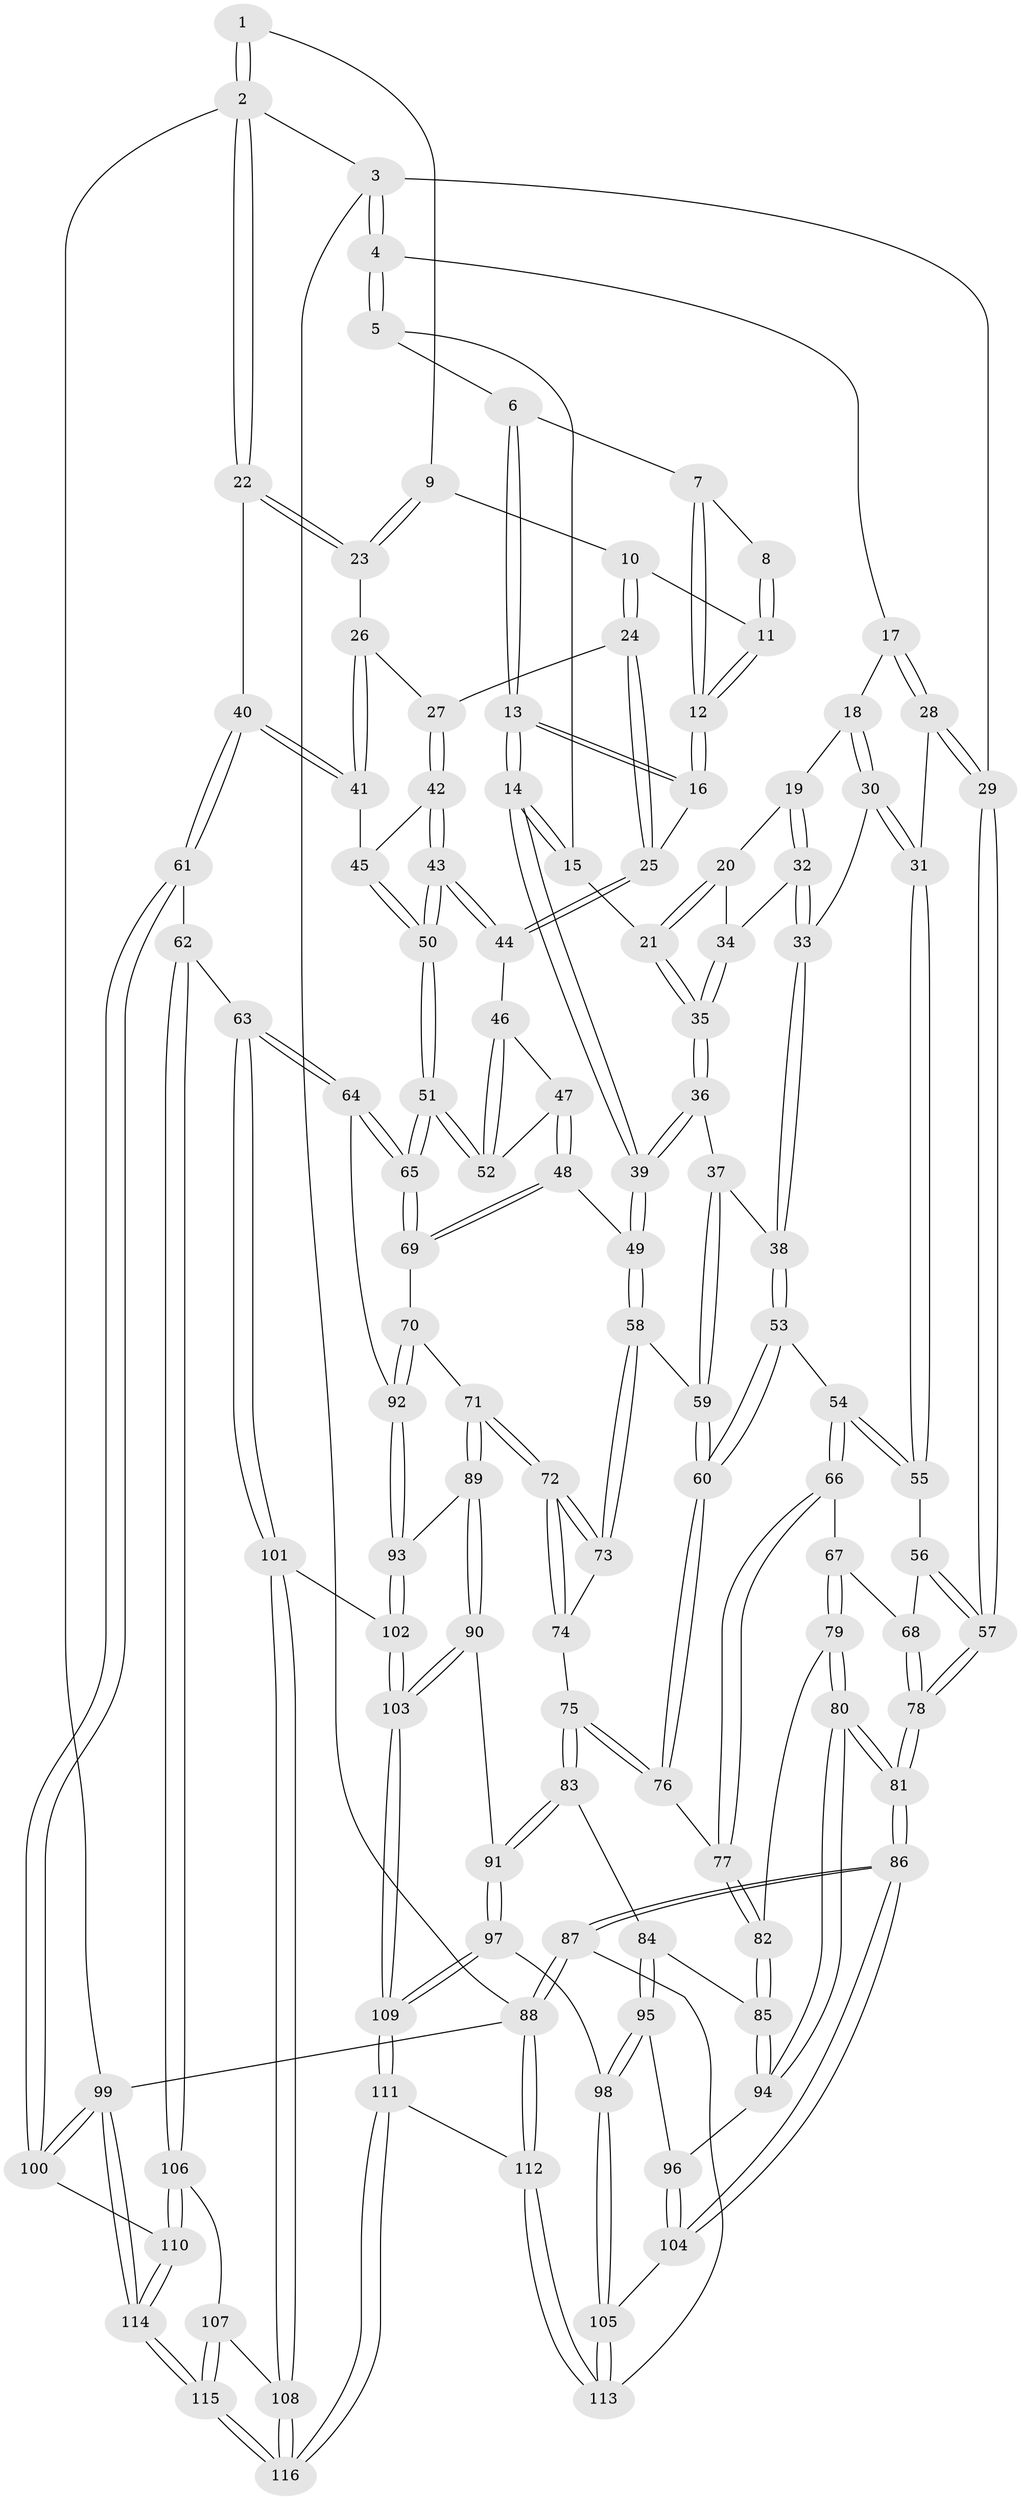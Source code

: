 // Generated by graph-tools (version 1.1) at 2025/02/03/09/25 05:02:17]
// undirected, 116 vertices, 287 edges
graph export_dot {
graph [start="1"]
  node [color=gray90,style=filled];
  1 [pos="+0.8919188434120673+0"];
  2 [pos="+1+0"];
  3 [pos="+0+0"];
  4 [pos="+0.022558306869773385+0"];
  5 [pos="+0.46933633164567823+0"];
  6 [pos="+0.4887959966805368+0"];
  7 [pos="+0.5753658918797423+0"];
  8 [pos="+0.6922570032348092+0"];
  9 [pos="+0.8693594045598068+0.09150334491865889"];
  10 [pos="+0.8240103849041107+0.09446100205148036"];
  11 [pos="+0.8001601459210168+0.08405468455617546"];
  12 [pos="+0.6521928865858144+0.13596246889522512"];
  13 [pos="+0.5124663224317104+0.22642248088597222"];
  14 [pos="+0.4872864296157941+0.2384786291003901"];
  15 [pos="+0.4281330143618356+0"];
  16 [pos="+0.6260753276525984+0.2065819421483891"];
  17 [pos="+0.02892919869492154+0"];
  18 [pos="+0.1476688944202455+0"];
  19 [pos="+0.26228885291107296+0.10700227963414943"];
  20 [pos="+0.26382962781693886+0.10790840630700592"];
  21 [pos="+0.36216300325842804+0.16450421369442347"];
  22 [pos="+1+0.14108945690182842"];
  23 [pos="+1+0.15357679829968765"];
  24 [pos="+0.7940412456861341+0.2527085304446037"];
  25 [pos="+0.6624362984833255+0.24075345600685935"];
  26 [pos="+0.8631912082732492+0.2598984441672512"];
  27 [pos="+0.8110666974387887+0.2630122425464981"];
  28 [pos="+0.05980230732535709+0.26504495705227676"];
  29 [pos="+0+0.28669569648229326"];
  30 [pos="+0.14536270880092023+0.288402134793994"];
  31 [pos="+0.13279780564211519+0.29243489700592856"];
  32 [pos="+0.21867874127523512+0.21202393084724439"];
  33 [pos="+0.1535039270969867+0.28952556849421063"];
  34 [pos="+0.25621795612397086+0.21403929494674967"];
  35 [pos="+0.40396787765603287+0.23333461992550622"];
  36 [pos="+0.4189807598433642+0.2541846501296415"];
  37 [pos="+0.27873730659493373+0.3141936859754402"];
  38 [pos="+0.22939332720755626+0.32585713472862"];
  39 [pos="+0.442942919696937+0.26348225146287024"];
  40 [pos="+1+0.5003497219542498"];
  41 [pos="+0.915822285111797+0.3805956820181608"];
  42 [pos="+0.8107331115684538+0.26857901284680497"];
  43 [pos="+0.7736804662422659+0.41254065658205363"];
  44 [pos="+0.6657006238799723+0.27205692699380757"];
  45 [pos="+0.85759742821316+0.38322659305432083"];
  46 [pos="+0.657187511557153+0.3169815529290894"];
  47 [pos="+0.5839295180229112+0.390790705437233"];
  48 [pos="+0.4802462265540644+0.4012971684378436"];
  49 [pos="+0.46187091924392026+0.3895903170306168"];
  50 [pos="+0.7755165801542792+0.42434580997356486"];
  51 [pos="+0.7323931956304416+0.5601576909498135"];
  52 [pos="+0.6687628229722125+0.4333112410469017"];
  53 [pos="+0.23432774020468453+0.4669425187847732"];
  54 [pos="+0.1523233491860967+0.4793223708077815"];
  55 [pos="+0.10610532368407317+0.3591527027695675"];
  56 [pos="+0.03862938945324144+0.4121565690036192"];
  57 [pos="+0+0.3579950821341988"];
  58 [pos="+0.44745733954239036+0.4069051560884481"];
  59 [pos="+0.32466772979646064+0.43134100538200226"];
  60 [pos="+0.2530519548685283+0.4817599834317455"];
  61 [pos="+1+0.5618594347861842"];
  62 [pos="+0.8108876021707848+0.6306326042716792"];
  63 [pos="+0.805186652612178+0.6284664410501765"];
  64 [pos="+0.7432223977860082+0.5909329299864748"];
  65 [pos="+0.7324372440303386+0.5650720034237855"];
  66 [pos="+0.13106959595670786+0.49819087310822974"];
  67 [pos="+0.10468915812483538+0.5088984735570848"];
  68 [pos="+0.06447916181711168+0.49571153470275064"];
  69 [pos="+0.5478581451948904+0.48238867758899134"];
  70 [pos="+0.4694313372926972+0.6107020966529946"];
  71 [pos="+0.44788756809852015+0.6157657076303932"];
  72 [pos="+0.42553699169816206+0.585723536051942"];
  73 [pos="+0.44643397525316963+0.4094673565108372"];
  74 [pos="+0.3009712576815704+0.5472139677910242"];
  75 [pos="+0.2910606601485913+0.5477273427136284"];
  76 [pos="+0.2590841165156935+0.4939503192192869"];
  77 [pos="+0.17227332687771543+0.5631438199786275"];
  78 [pos="+0+0.6434687531186206"];
  79 [pos="+0.09700350224221403+0.6029269856583563"];
  80 [pos="+0+0.711273484471953"];
  81 [pos="+0+0.7474001087152373"];
  82 [pos="+0.19640132858984782+0.6401312399735551"];
  83 [pos="+0.24209556262133974+0.6542826270504248"];
  84 [pos="+0.2265268488691859+0.656401723631881"];
  85 [pos="+0.21411680997753704+0.6537459535996787"];
  86 [pos="+0+0.8973046572638941"];
  87 [pos="+0+0.9116152974739199"];
  88 [pos="+0+1"];
  89 [pos="+0.4225786670927056+0.6891381394118962"];
  90 [pos="+0.38709101433087817+0.73284902360862"];
  91 [pos="+0.29975143502511825+0.7052108950590539"];
  92 [pos="+0.6485551507366212+0.639209367189612"];
  93 [pos="+0.5809082487023011+0.7352216008347703"];
  94 [pos="+0.09103184503679741+0.7250950436404273"];
  95 [pos="+0.1792218267210937+0.7806331418303171"];
  96 [pos="+0.15135431591247214+0.7873845939852058"];
  97 [pos="+0.24515478750332545+0.808373116122489"];
  98 [pos="+0.22177295128469515+0.8113520921830949"];
  99 [pos="+1+1"];
  100 [pos="+1+0.6984212224430543"];
  101 [pos="+0.6473686167768469+0.843160116844428"];
  102 [pos="+0.5664664479627664+0.8160847187432653"];
  103 [pos="+0.4320446744687005+0.9095330591666891"];
  104 [pos="+0.11605035876682622+0.8574888416697912"];
  105 [pos="+0.18026854427656322+0.8999269047239796"];
  106 [pos="+0.825907251874072+0.7777587900082293"];
  107 [pos="+0.8210083156555781+0.7855205783696554"];
  108 [pos="+0.7126487749128338+0.9270086375858873"];
  109 [pos="+0.41051830315801086+0.9775597264776655"];
  110 [pos="+0.8854123672065989+0.8406089688171338"];
  111 [pos="+0.39262880663995725+1"];
  112 [pos="+0.371485444141075+1"];
  113 [pos="+0.210921170508626+0.9537365050195654"];
  114 [pos="+1+1"];
  115 [pos="+0.8487456595043332+1"];
  116 [pos="+0.7143460798579453+1"];
  1 -- 2;
  1 -- 2;
  1 -- 9;
  2 -- 3;
  2 -- 22;
  2 -- 22;
  2 -- 99;
  3 -- 4;
  3 -- 4;
  3 -- 29;
  3 -- 88;
  4 -- 5;
  4 -- 5;
  4 -- 17;
  5 -- 6;
  5 -- 15;
  6 -- 7;
  6 -- 13;
  6 -- 13;
  7 -- 8;
  7 -- 12;
  7 -- 12;
  8 -- 11;
  8 -- 11;
  9 -- 10;
  9 -- 23;
  9 -- 23;
  10 -- 11;
  10 -- 24;
  10 -- 24;
  11 -- 12;
  11 -- 12;
  12 -- 16;
  12 -- 16;
  13 -- 14;
  13 -- 14;
  13 -- 16;
  13 -- 16;
  14 -- 15;
  14 -- 15;
  14 -- 39;
  14 -- 39;
  15 -- 21;
  16 -- 25;
  17 -- 18;
  17 -- 28;
  17 -- 28;
  18 -- 19;
  18 -- 30;
  18 -- 30;
  19 -- 20;
  19 -- 32;
  19 -- 32;
  20 -- 21;
  20 -- 21;
  20 -- 34;
  21 -- 35;
  21 -- 35;
  22 -- 23;
  22 -- 23;
  22 -- 40;
  23 -- 26;
  24 -- 25;
  24 -- 25;
  24 -- 27;
  25 -- 44;
  25 -- 44;
  26 -- 27;
  26 -- 41;
  26 -- 41;
  27 -- 42;
  27 -- 42;
  28 -- 29;
  28 -- 29;
  28 -- 31;
  29 -- 57;
  29 -- 57;
  30 -- 31;
  30 -- 31;
  30 -- 33;
  31 -- 55;
  31 -- 55;
  32 -- 33;
  32 -- 33;
  32 -- 34;
  33 -- 38;
  33 -- 38;
  34 -- 35;
  34 -- 35;
  35 -- 36;
  35 -- 36;
  36 -- 37;
  36 -- 39;
  36 -- 39;
  37 -- 38;
  37 -- 59;
  37 -- 59;
  38 -- 53;
  38 -- 53;
  39 -- 49;
  39 -- 49;
  40 -- 41;
  40 -- 41;
  40 -- 61;
  40 -- 61;
  41 -- 45;
  42 -- 43;
  42 -- 43;
  42 -- 45;
  43 -- 44;
  43 -- 44;
  43 -- 50;
  43 -- 50;
  44 -- 46;
  45 -- 50;
  45 -- 50;
  46 -- 47;
  46 -- 52;
  46 -- 52;
  47 -- 48;
  47 -- 48;
  47 -- 52;
  48 -- 49;
  48 -- 69;
  48 -- 69;
  49 -- 58;
  49 -- 58;
  50 -- 51;
  50 -- 51;
  51 -- 52;
  51 -- 52;
  51 -- 65;
  51 -- 65;
  53 -- 54;
  53 -- 60;
  53 -- 60;
  54 -- 55;
  54 -- 55;
  54 -- 66;
  54 -- 66;
  55 -- 56;
  56 -- 57;
  56 -- 57;
  56 -- 68;
  57 -- 78;
  57 -- 78;
  58 -- 59;
  58 -- 73;
  58 -- 73;
  59 -- 60;
  59 -- 60;
  60 -- 76;
  60 -- 76;
  61 -- 62;
  61 -- 100;
  61 -- 100;
  62 -- 63;
  62 -- 106;
  62 -- 106;
  63 -- 64;
  63 -- 64;
  63 -- 101;
  63 -- 101;
  64 -- 65;
  64 -- 65;
  64 -- 92;
  65 -- 69;
  65 -- 69;
  66 -- 67;
  66 -- 77;
  66 -- 77;
  67 -- 68;
  67 -- 79;
  67 -- 79;
  68 -- 78;
  68 -- 78;
  69 -- 70;
  70 -- 71;
  70 -- 92;
  70 -- 92;
  71 -- 72;
  71 -- 72;
  71 -- 89;
  71 -- 89;
  72 -- 73;
  72 -- 73;
  72 -- 74;
  72 -- 74;
  73 -- 74;
  74 -- 75;
  75 -- 76;
  75 -- 76;
  75 -- 83;
  75 -- 83;
  76 -- 77;
  77 -- 82;
  77 -- 82;
  78 -- 81;
  78 -- 81;
  79 -- 80;
  79 -- 80;
  79 -- 82;
  80 -- 81;
  80 -- 81;
  80 -- 94;
  80 -- 94;
  81 -- 86;
  81 -- 86;
  82 -- 85;
  82 -- 85;
  83 -- 84;
  83 -- 91;
  83 -- 91;
  84 -- 85;
  84 -- 95;
  84 -- 95;
  85 -- 94;
  85 -- 94;
  86 -- 87;
  86 -- 87;
  86 -- 104;
  86 -- 104;
  87 -- 88;
  87 -- 88;
  87 -- 113;
  88 -- 112;
  88 -- 112;
  88 -- 99;
  89 -- 90;
  89 -- 90;
  89 -- 93;
  90 -- 91;
  90 -- 103;
  90 -- 103;
  91 -- 97;
  91 -- 97;
  92 -- 93;
  92 -- 93;
  93 -- 102;
  93 -- 102;
  94 -- 96;
  95 -- 96;
  95 -- 98;
  95 -- 98;
  96 -- 104;
  96 -- 104;
  97 -- 98;
  97 -- 109;
  97 -- 109;
  98 -- 105;
  98 -- 105;
  99 -- 100;
  99 -- 100;
  99 -- 114;
  99 -- 114;
  100 -- 110;
  101 -- 102;
  101 -- 108;
  101 -- 108;
  102 -- 103;
  102 -- 103;
  103 -- 109;
  103 -- 109;
  104 -- 105;
  105 -- 113;
  105 -- 113;
  106 -- 107;
  106 -- 110;
  106 -- 110;
  107 -- 108;
  107 -- 115;
  107 -- 115;
  108 -- 116;
  108 -- 116;
  109 -- 111;
  109 -- 111;
  110 -- 114;
  110 -- 114;
  111 -- 112;
  111 -- 116;
  111 -- 116;
  112 -- 113;
  112 -- 113;
  114 -- 115;
  114 -- 115;
  115 -- 116;
  115 -- 116;
}
